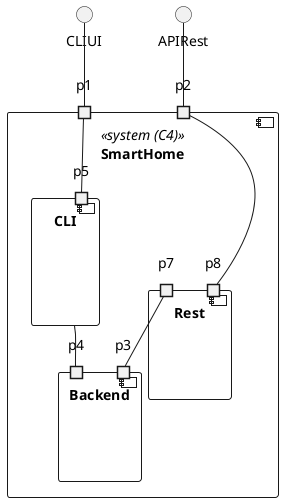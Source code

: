 @startuml
'https://plantuml.com/component-diagram
component SmartHome <<system (C4)>> {
    port p1
    port p2

    component Backend {
        port p3
        port p4
    }

    component CLI{
        port p5
    }
    component Rest{
        port p7
        port p8
    }
}

CLIUI -down- p1
p5 - p1
CLI -- p4
p3 -up- p7
p8 - p2

p2 -up- APIRest

@enduml